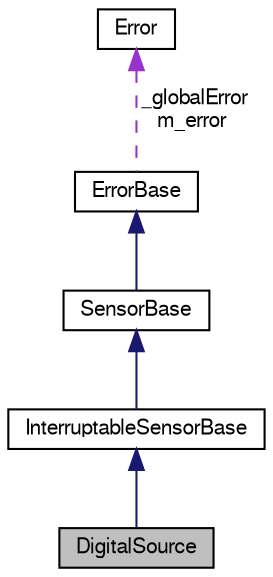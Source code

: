 digraph "DigitalSource"
{
  bgcolor="transparent";
  edge [fontname="FreeSans",fontsize="10",labelfontname="FreeSans",labelfontsize="10"];
  node [fontname="FreeSans",fontsize="10",shape=record];
  Node1 [label="DigitalSource",height=0.2,width=0.4,color="black", fillcolor="grey75", style="filled" fontcolor="black"];
  Node2 -> Node1 [dir="back",color="midnightblue",fontsize="10",style="solid",fontname="FreeSans"];
  Node2 [label="InterruptableSensorBase",height=0.2,width=0.4,color="black",URL="$class_interruptable_sensor_base.html"];
  Node3 -> Node2 [dir="back",color="midnightblue",fontsize="10",style="solid",fontname="FreeSans"];
  Node3 [label="SensorBase",height=0.2,width=0.4,color="black",URL="$class_sensor_base.html"];
  Node4 -> Node3 [dir="back",color="midnightblue",fontsize="10",style="solid",fontname="FreeSans"];
  Node4 [label="ErrorBase",height=0.2,width=0.4,color="black",URL="$class_error_base.html"];
  Node5 -> Node4 [dir="back",color="darkorchid3",fontsize="10",style="dashed",label=" _globalError\nm_error" ,fontname="FreeSans"];
  Node5 [label="Error",height=0.2,width=0.4,color="black",URL="$class_error.html"];
}
